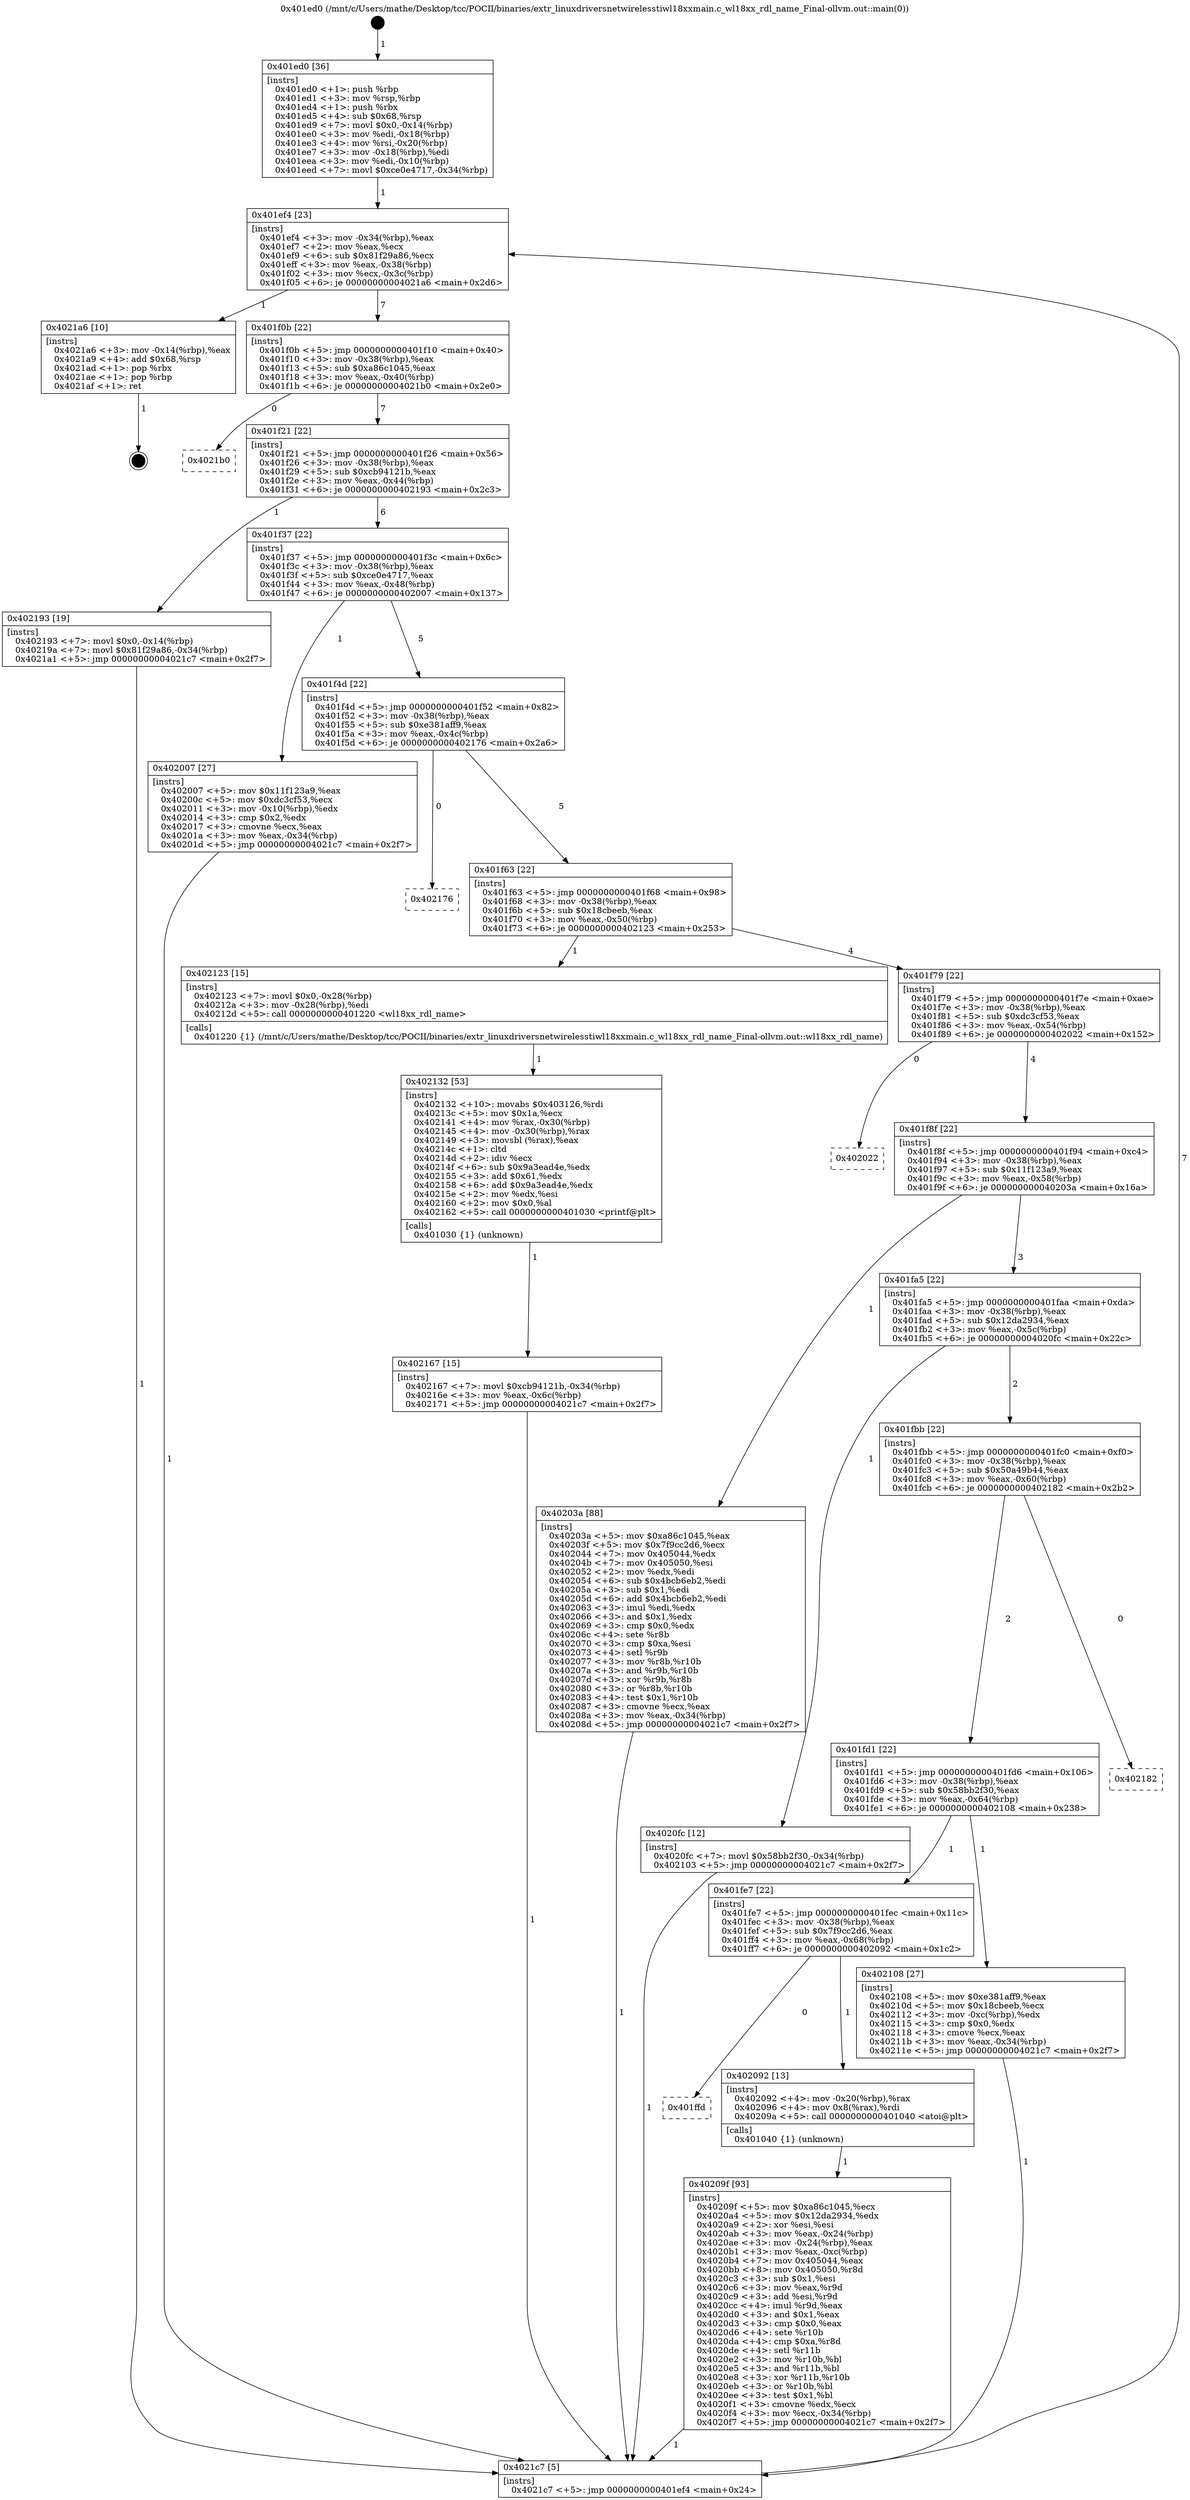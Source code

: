 digraph "0x401ed0" {
  label = "0x401ed0 (/mnt/c/Users/mathe/Desktop/tcc/POCII/binaries/extr_linuxdriversnetwirelesstiwl18xxmain.c_wl18xx_rdl_name_Final-ollvm.out::main(0))"
  labelloc = "t"
  node[shape=record]

  Entry [label="",width=0.3,height=0.3,shape=circle,fillcolor=black,style=filled]
  "0x401ef4" [label="{
     0x401ef4 [23]\l
     | [instrs]\l
     &nbsp;&nbsp;0x401ef4 \<+3\>: mov -0x34(%rbp),%eax\l
     &nbsp;&nbsp;0x401ef7 \<+2\>: mov %eax,%ecx\l
     &nbsp;&nbsp;0x401ef9 \<+6\>: sub $0x81f29a86,%ecx\l
     &nbsp;&nbsp;0x401eff \<+3\>: mov %eax,-0x38(%rbp)\l
     &nbsp;&nbsp;0x401f02 \<+3\>: mov %ecx,-0x3c(%rbp)\l
     &nbsp;&nbsp;0x401f05 \<+6\>: je 00000000004021a6 \<main+0x2d6\>\l
  }"]
  "0x4021a6" [label="{
     0x4021a6 [10]\l
     | [instrs]\l
     &nbsp;&nbsp;0x4021a6 \<+3\>: mov -0x14(%rbp),%eax\l
     &nbsp;&nbsp;0x4021a9 \<+4\>: add $0x68,%rsp\l
     &nbsp;&nbsp;0x4021ad \<+1\>: pop %rbx\l
     &nbsp;&nbsp;0x4021ae \<+1\>: pop %rbp\l
     &nbsp;&nbsp;0x4021af \<+1\>: ret\l
  }"]
  "0x401f0b" [label="{
     0x401f0b [22]\l
     | [instrs]\l
     &nbsp;&nbsp;0x401f0b \<+5\>: jmp 0000000000401f10 \<main+0x40\>\l
     &nbsp;&nbsp;0x401f10 \<+3\>: mov -0x38(%rbp),%eax\l
     &nbsp;&nbsp;0x401f13 \<+5\>: sub $0xa86c1045,%eax\l
     &nbsp;&nbsp;0x401f18 \<+3\>: mov %eax,-0x40(%rbp)\l
     &nbsp;&nbsp;0x401f1b \<+6\>: je 00000000004021b0 \<main+0x2e0\>\l
  }"]
  Exit [label="",width=0.3,height=0.3,shape=circle,fillcolor=black,style=filled,peripheries=2]
  "0x4021b0" [label="{
     0x4021b0\l
  }", style=dashed]
  "0x401f21" [label="{
     0x401f21 [22]\l
     | [instrs]\l
     &nbsp;&nbsp;0x401f21 \<+5\>: jmp 0000000000401f26 \<main+0x56\>\l
     &nbsp;&nbsp;0x401f26 \<+3\>: mov -0x38(%rbp),%eax\l
     &nbsp;&nbsp;0x401f29 \<+5\>: sub $0xcb94121b,%eax\l
     &nbsp;&nbsp;0x401f2e \<+3\>: mov %eax,-0x44(%rbp)\l
     &nbsp;&nbsp;0x401f31 \<+6\>: je 0000000000402193 \<main+0x2c3\>\l
  }"]
  "0x402167" [label="{
     0x402167 [15]\l
     | [instrs]\l
     &nbsp;&nbsp;0x402167 \<+7\>: movl $0xcb94121b,-0x34(%rbp)\l
     &nbsp;&nbsp;0x40216e \<+3\>: mov %eax,-0x6c(%rbp)\l
     &nbsp;&nbsp;0x402171 \<+5\>: jmp 00000000004021c7 \<main+0x2f7\>\l
  }"]
  "0x402193" [label="{
     0x402193 [19]\l
     | [instrs]\l
     &nbsp;&nbsp;0x402193 \<+7\>: movl $0x0,-0x14(%rbp)\l
     &nbsp;&nbsp;0x40219a \<+7\>: movl $0x81f29a86,-0x34(%rbp)\l
     &nbsp;&nbsp;0x4021a1 \<+5\>: jmp 00000000004021c7 \<main+0x2f7\>\l
  }"]
  "0x401f37" [label="{
     0x401f37 [22]\l
     | [instrs]\l
     &nbsp;&nbsp;0x401f37 \<+5\>: jmp 0000000000401f3c \<main+0x6c\>\l
     &nbsp;&nbsp;0x401f3c \<+3\>: mov -0x38(%rbp),%eax\l
     &nbsp;&nbsp;0x401f3f \<+5\>: sub $0xce0e4717,%eax\l
     &nbsp;&nbsp;0x401f44 \<+3\>: mov %eax,-0x48(%rbp)\l
     &nbsp;&nbsp;0x401f47 \<+6\>: je 0000000000402007 \<main+0x137\>\l
  }"]
  "0x402132" [label="{
     0x402132 [53]\l
     | [instrs]\l
     &nbsp;&nbsp;0x402132 \<+10\>: movabs $0x403126,%rdi\l
     &nbsp;&nbsp;0x40213c \<+5\>: mov $0x1a,%ecx\l
     &nbsp;&nbsp;0x402141 \<+4\>: mov %rax,-0x30(%rbp)\l
     &nbsp;&nbsp;0x402145 \<+4\>: mov -0x30(%rbp),%rax\l
     &nbsp;&nbsp;0x402149 \<+3\>: movsbl (%rax),%eax\l
     &nbsp;&nbsp;0x40214c \<+1\>: cltd\l
     &nbsp;&nbsp;0x40214d \<+2\>: idiv %ecx\l
     &nbsp;&nbsp;0x40214f \<+6\>: sub $0x9a3ead4e,%edx\l
     &nbsp;&nbsp;0x402155 \<+3\>: add $0x61,%edx\l
     &nbsp;&nbsp;0x402158 \<+6\>: add $0x9a3ead4e,%edx\l
     &nbsp;&nbsp;0x40215e \<+2\>: mov %edx,%esi\l
     &nbsp;&nbsp;0x402160 \<+2\>: mov $0x0,%al\l
     &nbsp;&nbsp;0x402162 \<+5\>: call 0000000000401030 \<printf@plt\>\l
     | [calls]\l
     &nbsp;&nbsp;0x401030 \{1\} (unknown)\l
  }"]
  "0x402007" [label="{
     0x402007 [27]\l
     | [instrs]\l
     &nbsp;&nbsp;0x402007 \<+5\>: mov $0x11f123a9,%eax\l
     &nbsp;&nbsp;0x40200c \<+5\>: mov $0xdc3cf53,%ecx\l
     &nbsp;&nbsp;0x402011 \<+3\>: mov -0x10(%rbp),%edx\l
     &nbsp;&nbsp;0x402014 \<+3\>: cmp $0x2,%edx\l
     &nbsp;&nbsp;0x402017 \<+3\>: cmovne %ecx,%eax\l
     &nbsp;&nbsp;0x40201a \<+3\>: mov %eax,-0x34(%rbp)\l
     &nbsp;&nbsp;0x40201d \<+5\>: jmp 00000000004021c7 \<main+0x2f7\>\l
  }"]
  "0x401f4d" [label="{
     0x401f4d [22]\l
     | [instrs]\l
     &nbsp;&nbsp;0x401f4d \<+5\>: jmp 0000000000401f52 \<main+0x82\>\l
     &nbsp;&nbsp;0x401f52 \<+3\>: mov -0x38(%rbp),%eax\l
     &nbsp;&nbsp;0x401f55 \<+5\>: sub $0xe381aff9,%eax\l
     &nbsp;&nbsp;0x401f5a \<+3\>: mov %eax,-0x4c(%rbp)\l
     &nbsp;&nbsp;0x401f5d \<+6\>: je 0000000000402176 \<main+0x2a6\>\l
  }"]
  "0x4021c7" [label="{
     0x4021c7 [5]\l
     | [instrs]\l
     &nbsp;&nbsp;0x4021c7 \<+5\>: jmp 0000000000401ef4 \<main+0x24\>\l
  }"]
  "0x401ed0" [label="{
     0x401ed0 [36]\l
     | [instrs]\l
     &nbsp;&nbsp;0x401ed0 \<+1\>: push %rbp\l
     &nbsp;&nbsp;0x401ed1 \<+3\>: mov %rsp,%rbp\l
     &nbsp;&nbsp;0x401ed4 \<+1\>: push %rbx\l
     &nbsp;&nbsp;0x401ed5 \<+4\>: sub $0x68,%rsp\l
     &nbsp;&nbsp;0x401ed9 \<+7\>: movl $0x0,-0x14(%rbp)\l
     &nbsp;&nbsp;0x401ee0 \<+3\>: mov %edi,-0x18(%rbp)\l
     &nbsp;&nbsp;0x401ee3 \<+4\>: mov %rsi,-0x20(%rbp)\l
     &nbsp;&nbsp;0x401ee7 \<+3\>: mov -0x18(%rbp),%edi\l
     &nbsp;&nbsp;0x401eea \<+3\>: mov %edi,-0x10(%rbp)\l
     &nbsp;&nbsp;0x401eed \<+7\>: movl $0xce0e4717,-0x34(%rbp)\l
  }"]
  "0x40209f" [label="{
     0x40209f [93]\l
     | [instrs]\l
     &nbsp;&nbsp;0x40209f \<+5\>: mov $0xa86c1045,%ecx\l
     &nbsp;&nbsp;0x4020a4 \<+5\>: mov $0x12da2934,%edx\l
     &nbsp;&nbsp;0x4020a9 \<+2\>: xor %esi,%esi\l
     &nbsp;&nbsp;0x4020ab \<+3\>: mov %eax,-0x24(%rbp)\l
     &nbsp;&nbsp;0x4020ae \<+3\>: mov -0x24(%rbp),%eax\l
     &nbsp;&nbsp;0x4020b1 \<+3\>: mov %eax,-0xc(%rbp)\l
     &nbsp;&nbsp;0x4020b4 \<+7\>: mov 0x405044,%eax\l
     &nbsp;&nbsp;0x4020bb \<+8\>: mov 0x405050,%r8d\l
     &nbsp;&nbsp;0x4020c3 \<+3\>: sub $0x1,%esi\l
     &nbsp;&nbsp;0x4020c6 \<+3\>: mov %eax,%r9d\l
     &nbsp;&nbsp;0x4020c9 \<+3\>: add %esi,%r9d\l
     &nbsp;&nbsp;0x4020cc \<+4\>: imul %r9d,%eax\l
     &nbsp;&nbsp;0x4020d0 \<+3\>: and $0x1,%eax\l
     &nbsp;&nbsp;0x4020d3 \<+3\>: cmp $0x0,%eax\l
     &nbsp;&nbsp;0x4020d6 \<+4\>: sete %r10b\l
     &nbsp;&nbsp;0x4020da \<+4\>: cmp $0xa,%r8d\l
     &nbsp;&nbsp;0x4020de \<+4\>: setl %r11b\l
     &nbsp;&nbsp;0x4020e2 \<+3\>: mov %r10b,%bl\l
     &nbsp;&nbsp;0x4020e5 \<+3\>: and %r11b,%bl\l
     &nbsp;&nbsp;0x4020e8 \<+3\>: xor %r11b,%r10b\l
     &nbsp;&nbsp;0x4020eb \<+3\>: or %r10b,%bl\l
     &nbsp;&nbsp;0x4020ee \<+3\>: test $0x1,%bl\l
     &nbsp;&nbsp;0x4020f1 \<+3\>: cmovne %edx,%ecx\l
     &nbsp;&nbsp;0x4020f4 \<+3\>: mov %ecx,-0x34(%rbp)\l
     &nbsp;&nbsp;0x4020f7 \<+5\>: jmp 00000000004021c7 \<main+0x2f7\>\l
  }"]
  "0x402176" [label="{
     0x402176\l
  }", style=dashed]
  "0x401f63" [label="{
     0x401f63 [22]\l
     | [instrs]\l
     &nbsp;&nbsp;0x401f63 \<+5\>: jmp 0000000000401f68 \<main+0x98\>\l
     &nbsp;&nbsp;0x401f68 \<+3\>: mov -0x38(%rbp),%eax\l
     &nbsp;&nbsp;0x401f6b \<+5\>: sub $0x18cbeeb,%eax\l
     &nbsp;&nbsp;0x401f70 \<+3\>: mov %eax,-0x50(%rbp)\l
     &nbsp;&nbsp;0x401f73 \<+6\>: je 0000000000402123 \<main+0x253\>\l
  }"]
  "0x401ffd" [label="{
     0x401ffd\l
  }", style=dashed]
  "0x402123" [label="{
     0x402123 [15]\l
     | [instrs]\l
     &nbsp;&nbsp;0x402123 \<+7\>: movl $0x0,-0x28(%rbp)\l
     &nbsp;&nbsp;0x40212a \<+3\>: mov -0x28(%rbp),%edi\l
     &nbsp;&nbsp;0x40212d \<+5\>: call 0000000000401220 \<wl18xx_rdl_name\>\l
     | [calls]\l
     &nbsp;&nbsp;0x401220 \{1\} (/mnt/c/Users/mathe/Desktop/tcc/POCII/binaries/extr_linuxdriversnetwirelesstiwl18xxmain.c_wl18xx_rdl_name_Final-ollvm.out::wl18xx_rdl_name)\l
  }"]
  "0x401f79" [label="{
     0x401f79 [22]\l
     | [instrs]\l
     &nbsp;&nbsp;0x401f79 \<+5\>: jmp 0000000000401f7e \<main+0xae\>\l
     &nbsp;&nbsp;0x401f7e \<+3\>: mov -0x38(%rbp),%eax\l
     &nbsp;&nbsp;0x401f81 \<+5\>: sub $0xdc3cf53,%eax\l
     &nbsp;&nbsp;0x401f86 \<+3\>: mov %eax,-0x54(%rbp)\l
     &nbsp;&nbsp;0x401f89 \<+6\>: je 0000000000402022 \<main+0x152\>\l
  }"]
  "0x402092" [label="{
     0x402092 [13]\l
     | [instrs]\l
     &nbsp;&nbsp;0x402092 \<+4\>: mov -0x20(%rbp),%rax\l
     &nbsp;&nbsp;0x402096 \<+4\>: mov 0x8(%rax),%rdi\l
     &nbsp;&nbsp;0x40209a \<+5\>: call 0000000000401040 \<atoi@plt\>\l
     | [calls]\l
     &nbsp;&nbsp;0x401040 \{1\} (unknown)\l
  }"]
  "0x402022" [label="{
     0x402022\l
  }", style=dashed]
  "0x401f8f" [label="{
     0x401f8f [22]\l
     | [instrs]\l
     &nbsp;&nbsp;0x401f8f \<+5\>: jmp 0000000000401f94 \<main+0xc4\>\l
     &nbsp;&nbsp;0x401f94 \<+3\>: mov -0x38(%rbp),%eax\l
     &nbsp;&nbsp;0x401f97 \<+5\>: sub $0x11f123a9,%eax\l
     &nbsp;&nbsp;0x401f9c \<+3\>: mov %eax,-0x58(%rbp)\l
     &nbsp;&nbsp;0x401f9f \<+6\>: je 000000000040203a \<main+0x16a\>\l
  }"]
  "0x401fe7" [label="{
     0x401fe7 [22]\l
     | [instrs]\l
     &nbsp;&nbsp;0x401fe7 \<+5\>: jmp 0000000000401fec \<main+0x11c\>\l
     &nbsp;&nbsp;0x401fec \<+3\>: mov -0x38(%rbp),%eax\l
     &nbsp;&nbsp;0x401fef \<+5\>: sub $0x7f9cc2d6,%eax\l
     &nbsp;&nbsp;0x401ff4 \<+3\>: mov %eax,-0x68(%rbp)\l
     &nbsp;&nbsp;0x401ff7 \<+6\>: je 0000000000402092 \<main+0x1c2\>\l
  }"]
  "0x40203a" [label="{
     0x40203a [88]\l
     | [instrs]\l
     &nbsp;&nbsp;0x40203a \<+5\>: mov $0xa86c1045,%eax\l
     &nbsp;&nbsp;0x40203f \<+5\>: mov $0x7f9cc2d6,%ecx\l
     &nbsp;&nbsp;0x402044 \<+7\>: mov 0x405044,%edx\l
     &nbsp;&nbsp;0x40204b \<+7\>: mov 0x405050,%esi\l
     &nbsp;&nbsp;0x402052 \<+2\>: mov %edx,%edi\l
     &nbsp;&nbsp;0x402054 \<+6\>: sub $0x4bcb6eb2,%edi\l
     &nbsp;&nbsp;0x40205a \<+3\>: sub $0x1,%edi\l
     &nbsp;&nbsp;0x40205d \<+6\>: add $0x4bcb6eb2,%edi\l
     &nbsp;&nbsp;0x402063 \<+3\>: imul %edi,%edx\l
     &nbsp;&nbsp;0x402066 \<+3\>: and $0x1,%edx\l
     &nbsp;&nbsp;0x402069 \<+3\>: cmp $0x0,%edx\l
     &nbsp;&nbsp;0x40206c \<+4\>: sete %r8b\l
     &nbsp;&nbsp;0x402070 \<+3\>: cmp $0xa,%esi\l
     &nbsp;&nbsp;0x402073 \<+4\>: setl %r9b\l
     &nbsp;&nbsp;0x402077 \<+3\>: mov %r8b,%r10b\l
     &nbsp;&nbsp;0x40207a \<+3\>: and %r9b,%r10b\l
     &nbsp;&nbsp;0x40207d \<+3\>: xor %r9b,%r8b\l
     &nbsp;&nbsp;0x402080 \<+3\>: or %r8b,%r10b\l
     &nbsp;&nbsp;0x402083 \<+4\>: test $0x1,%r10b\l
     &nbsp;&nbsp;0x402087 \<+3\>: cmovne %ecx,%eax\l
     &nbsp;&nbsp;0x40208a \<+3\>: mov %eax,-0x34(%rbp)\l
     &nbsp;&nbsp;0x40208d \<+5\>: jmp 00000000004021c7 \<main+0x2f7\>\l
  }"]
  "0x401fa5" [label="{
     0x401fa5 [22]\l
     | [instrs]\l
     &nbsp;&nbsp;0x401fa5 \<+5\>: jmp 0000000000401faa \<main+0xda\>\l
     &nbsp;&nbsp;0x401faa \<+3\>: mov -0x38(%rbp),%eax\l
     &nbsp;&nbsp;0x401fad \<+5\>: sub $0x12da2934,%eax\l
     &nbsp;&nbsp;0x401fb2 \<+3\>: mov %eax,-0x5c(%rbp)\l
     &nbsp;&nbsp;0x401fb5 \<+6\>: je 00000000004020fc \<main+0x22c\>\l
  }"]
  "0x402108" [label="{
     0x402108 [27]\l
     | [instrs]\l
     &nbsp;&nbsp;0x402108 \<+5\>: mov $0xe381aff9,%eax\l
     &nbsp;&nbsp;0x40210d \<+5\>: mov $0x18cbeeb,%ecx\l
     &nbsp;&nbsp;0x402112 \<+3\>: mov -0xc(%rbp),%edx\l
     &nbsp;&nbsp;0x402115 \<+3\>: cmp $0x0,%edx\l
     &nbsp;&nbsp;0x402118 \<+3\>: cmove %ecx,%eax\l
     &nbsp;&nbsp;0x40211b \<+3\>: mov %eax,-0x34(%rbp)\l
     &nbsp;&nbsp;0x40211e \<+5\>: jmp 00000000004021c7 \<main+0x2f7\>\l
  }"]
  "0x4020fc" [label="{
     0x4020fc [12]\l
     | [instrs]\l
     &nbsp;&nbsp;0x4020fc \<+7\>: movl $0x58bb2f30,-0x34(%rbp)\l
     &nbsp;&nbsp;0x402103 \<+5\>: jmp 00000000004021c7 \<main+0x2f7\>\l
  }"]
  "0x401fbb" [label="{
     0x401fbb [22]\l
     | [instrs]\l
     &nbsp;&nbsp;0x401fbb \<+5\>: jmp 0000000000401fc0 \<main+0xf0\>\l
     &nbsp;&nbsp;0x401fc0 \<+3\>: mov -0x38(%rbp),%eax\l
     &nbsp;&nbsp;0x401fc3 \<+5\>: sub $0x50a49b44,%eax\l
     &nbsp;&nbsp;0x401fc8 \<+3\>: mov %eax,-0x60(%rbp)\l
     &nbsp;&nbsp;0x401fcb \<+6\>: je 0000000000402182 \<main+0x2b2\>\l
  }"]
  "0x401fd1" [label="{
     0x401fd1 [22]\l
     | [instrs]\l
     &nbsp;&nbsp;0x401fd1 \<+5\>: jmp 0000000000401fd6 \<main+0x106\>\l
     &nbsp;&nbsp;0x401fd6 \<+3\>: mov -0x38(%rbp),%eax\l
     &nbsp;&nbsp;0x401fd9 \<+5\>: sub $0x58bb2f30,%eax\l
     &nbsp;&nbsp;0x401fde \<+3\>: mov %eax,-0x64(%rbp)\l
     &nbsp;&nbsp;0x401fe1 \<+6\>: je 0000000000402108 \<main+0x238\>\l
  }"]
  "0x402182" [label="{
     0x402182\l
  }", style=dashed]
  Entry -> "0x401ed0" [label=" 1"]
  "0x401ef4" -> "0x4021a6" [label=" 1"]
  "0x401ef4" -> "0x401f0b" [label=" 7"]
  "0x4021a6" -> Exit [label=" 1"]
  "0x401f0b" -> "0x4021b0" [label=" 0"]
  "0x401f0b" -> "0x401f21" [label=" 7"]
  "0x402193" -> "0x4021c7" [label=" 1"]
  "0x401f21" -> "0x402193" [label=" 1"]
  "0x401f21" -> "0x401f37" [label=" 6"]
  "0x402167" -> "0x4021c7" [label=" 1"]
  "0x401f37" -> "0x402007" [label=" 1"]
  "0x401f37" -> "0x401f4d" [label=" 5"]
  "0x402007" -> "0x4021c7" [label=" 1"]
  "0x401ed0" -> "0x401ef4" [label=" 1"]
  "0x4021c7" -> "0x401ef4" [label=" 7"]
  "0x402132" -> "0x402167" [label=" 1"]
  "0x401f4d" -> "0x402176" [label=" 0"]
  "0x401f4d" -> "0x401f63" [label=" 5"]
  "0x402123" -> "0x402132" [label=" 1"]
  "0x401f63" -> "0x402123" [label=" 1"]
  "0x401f63" -> "0x401f79" [label=" 4"]
  "0x402108" -> "0x4021c7" [label=" 1"]
  "0x401f79" -> "0x402022" [label=" 0"]
  "0x401f79" -> "0x401f8f" [label=" 4"]
  "0x4020fc" -> "0x4021c7" [label=" 1"]
  "0x401f8f" -> "0x40203a" [label=" 1"]
  "0x401f8f" -> "0x401fa5" [label=" 3"]
  "0x40203a" -> "0x4021c7" [label=" 1"]
  "0x402092" -> "0x40209f" [label=" 1"]
  "0x401fa5" -> "0x4020fc" [label=" 1"]
  "0x401fa5" -> "0x401fbb" [label=" 2"]
  "0x401fe7" -> "0x401ffd" [label=" 0"]
  "0x401fbb" -> "0x402182" [label=" 0"]
  "0x401fbb" -> "0x401fd1" [label=" 2"]
  "0x401fe7" -> "0x402092" [label=" 1"]
  "0x401fd1" -> "0x402108" [label=" 1"]
  "0x401fd1" -> "0x401fe7" [label=" 1"]
  "0x40209f" -> "0x4021c7" [label=" 1"]
}
